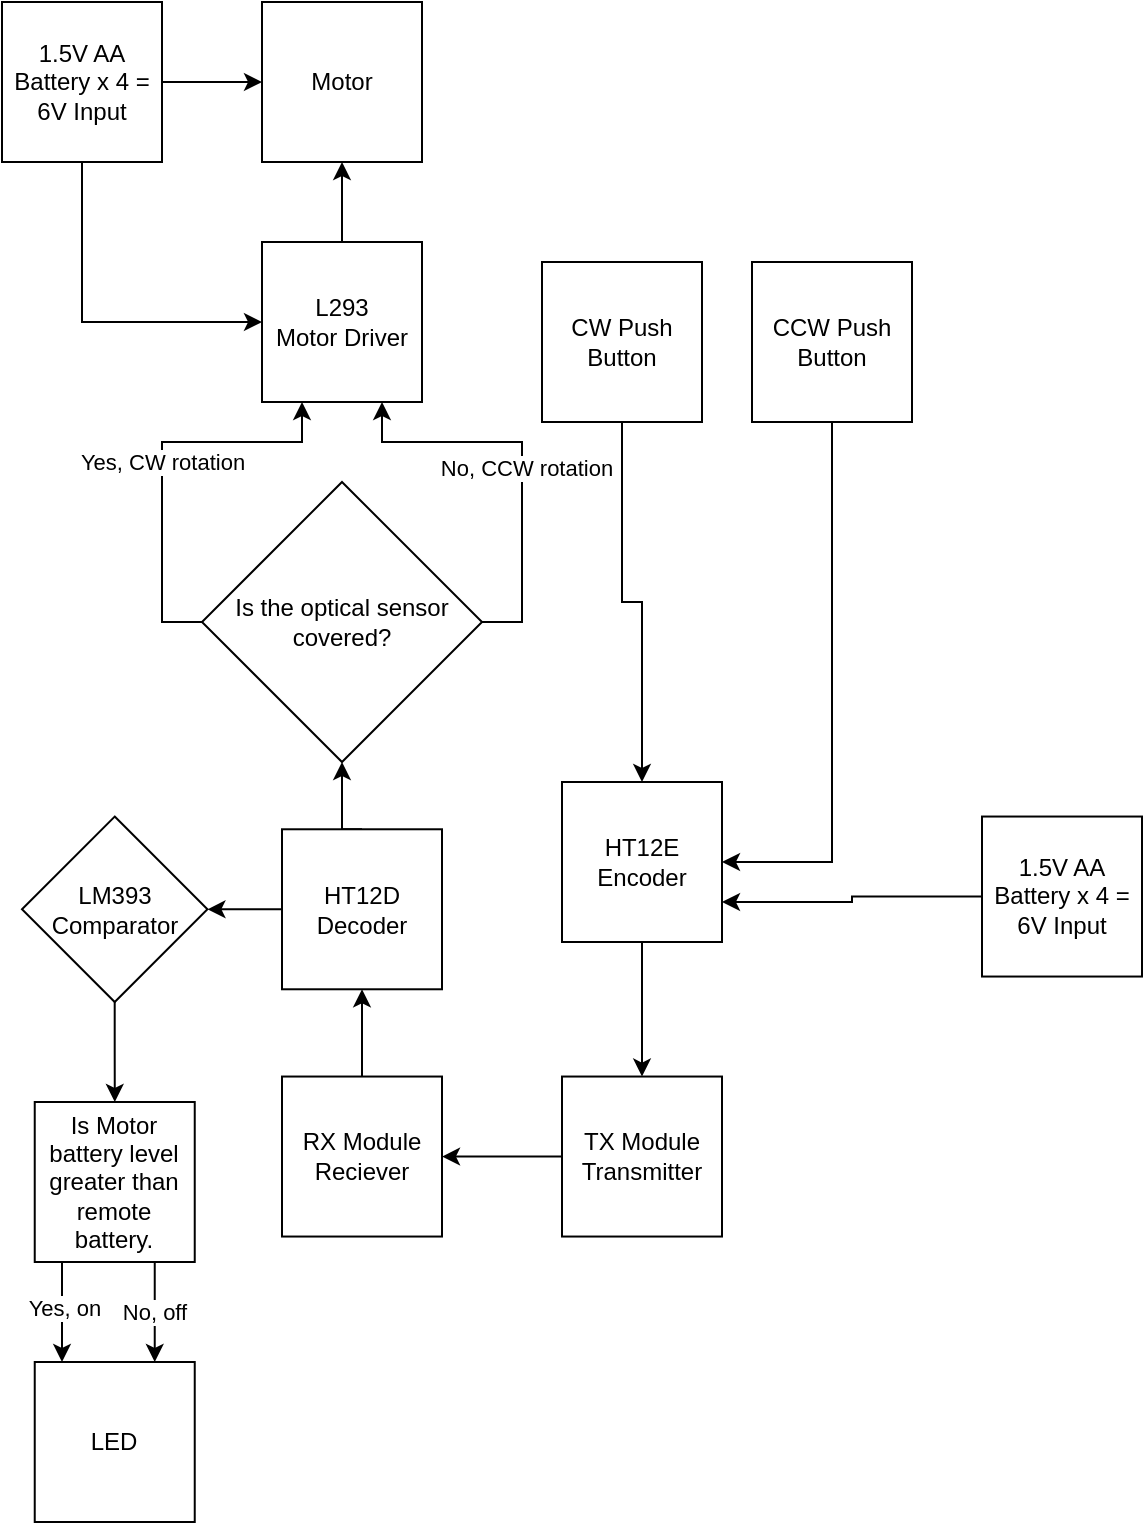<mxfile version="20.8.10" type="device"><diagram id="ARfkGEvWepTQ2RWpvIYI" name="Page-1"><mxGraphModel dx="977" dy="414" grid="1" gridSize="10" guides="1" tooltips="1" connect="1" arrows="1" fold="1" page="1" pageScale="1" pageWidth="850" pageHeight="1100" math="0" shadow="0"><root><mxCell id="0"/><mxCell id="1" parent="0"/><mxCell id="cOsHNouvvNJUA2nzm55C-10" value="" style="edgeStyle=orthogonalEdgeStyle;rounded=0;orthogonalLoop=1;jettySize=auto;html=1;" parent="1" source="cOsHNouvvNJUA2nzm55C-2" edge="1"><mxGeometry relative="1" as="geometry"><mxPoint x="140" y="80" as="targetPoint"/></mxGeometry></mxCell><mxCell id="cOsHNouvvNJUA2nzm55C-2" value="1.5V AA Battery x 4 = 6V Input" style="whiteSpace=wrap;html=1;aspect=fixed;" parent="1" vertex="1"><mxGeometry x="10" y="40" width="80" height="80" as="geometry"/></mxCell><mxCell id="cOsHNouvvNJUA2nzm55C-13" value="" style="endArrow=classic;html=1;rounded=0;fontSize=9;exitX=0.5;exitY=1;exitDx=0;exitDy=0;" parent="1" source="cOsHNouvvNJUA2nzm55C-2" edge="1"><mxGeometry width="50" height="50" relative="1" as="geometry"><mxPoint x="90" y="250" as="sourcePoint"/><mxPoint x="140" y="200" as="targetPoint"/><Array as="points"><mxPoint x="50" y="200"/></Array></mxGeometry></mxCell><mxCell id="4Spj56UHNQvx2p2okeLC-14" style="edgeStyle=orthogonalEdgeStyle;rounded=0;orthogonalLoop=1;jettySize=auto;html=1;exitX=0.5;exitY=0;exitDx=0;exitDy=0;entryX=0.5;entryY=1;entryDx=0;entryDy=0;" edge="1" parent="1" source="4Spj56UHNQvx2p2okeLC-1" target="4Spj56UHNQvx2p2okeLC-12"><mxGeometry relative="1" as="geometry"/></mxCell><mxCell id="4Spj56UHNQvx2p2okeLC-1" value="L293&lt;br&gt;Motor Driver" style="whiteSpace=wrap;html=1;aspect=fixed;" vertex="1" parent="1"><mxGeometry x="140" y="160" width="80" height="80" as="geometry"/></mxCell><mxCell id="4Spj56UHNQvx2p2okeLC-32" style="edgeStyle=orthogonalEdgeStyle;rounded=0;orthogonalLoop=1;jettySize=auto;html=1;exitX=0.5;exitY=0;exitDx=0;exitDy=0;entryX=0.5;entryY=1;entryDx=0;entryDy=0;" edge="1" parent="1" source="4Spj56UHNQvx2p2okeLC-2" target="4Spj56UHNQvx2p2okeLC-27"><mxGeometry relative="1" as="geometry"/></mxCell><mxCell id="4Spj56UHNQvx2p2okeLC-34" value="" style="edgeStyle=orthogonalEdgeStyle;rounded=0;orthogonalLoop=1;jettySize=auto;html=1;" edge="1" parent="1" source="4Spj56UHNQvx2p2okeLC-2" target="4Spj56UHNQvx2p2okeLC-33"><mxGeometry relative="1" as="geometry"/></mxCell><mxCell id="4Spj56UHNQvx2p2okeLC-2" value="HT12D Decoder" style="whiteSpace=wrap;html=1;aspect=fixed;" vertex="1" parent="1"><mxGeometry x="150" y="453.64" width="80" height="80" as="geometry"/></mxCell><mxCell id="4Spj56UHNQvx2p2okeLC-12" value="Motor" style="whiteSpace=wrap;html=1;aspect=fixed;" vertex="1" parent="1"><mxGeometry x="140" y="40" width="80" height="80" as="geometry"/></mxCell><mxCell id="4Spj56UHNQvx2p2okeLC-16" style="edgeStyle=orthogonalEdgeStyle;rounded=0;orthogonalLoop=1;jettySize=auto;html=1;exitX=0.5;exitY=0;exitDx=0;exitDy=0;entryX=0.5;entryY=1;entryDx=0;entryDy=0;" edge="1" parent="1" source="4Spj56UHNQvx2p2okeLC-15" target="4Spj56UHNQvx2p2okeLC-2"><mxGeometry relative="1" as="geometry"/></mxCell><mxCell id="4Spj56UHNQvx2p2okeLC-15" value="RX Module Reciever" style="whiteSpace=wrap;html=1;aspect=fixed;" vertex="1" parent="1"><mxGeometry x="150" y="577.27" width="80" height="80" as="geometry"/></mxCell><mxCell id="4Spj56UHNQvx2p2okeLC-26" style="edgeStyle=orthogonalEdgeStyle;rounded=0;orthogonalLoop=1;jettySize=auto;html=1;entryX=1;entryY=0.5;entryDx=0;entryDy=0;" edge="1" parent="1" source="4Spj56UHNQvx2p2okeLC-17" target="4Spj56UHNQvx2p2okeLC-15"><mxGeometry relative="1" as="geometry"/></mxCell><mxCell id="4Spj56UHNQvx2p2okeLC-17" value="TX Module Transmitter" style="whiteSpace=wrap;html=1;aspect=fixed;" vertex="1" parent="1"><mxGeometry x="290" y="577.27" width="80" height="80" as="geometry"/></mxCell><mxCell id="4Spj56UHNQvx2p2okeLC-19" style="edgeStyle=orthogonalEdgeStyle;rounded=0;orthogonalLoop=1;jettySize=auto;html=1;exitX=0;exitY=0.5;exitDx=0;exitDy=0;entryX=1;entryY=0.75;entryDx=0;entryDy=0;" edge="1" parent="1" source="4Spj56UHNQvx2p2okeLC-18" target="4Spj56UHNQvx2p2okeLC-22"><mxGeometry relative="1" as="geometry"><mxPoint x="425" y="340" as="targetPoint"/></mxGeometry></mxCell><mxCell id="4Spj56UHNQvx2p2okeLC-18" value="1.5V AA Battery x 4 = 6V Input" style="whiteSpace=wrap;html=1;aspect=fixed;" vertex="1" parent="1"><mxGeometry x="500" y="447.27" width="80" height="80" as="geometry"/></mxCell><mxCell id="4Spj56UHNQvx2p2okeLC-23" value="" style="edgeStyle=orthogonalEdgeStyle;rounded=0;orthogonalLoop=1;jettySize=auto;html=1;" edge="1" parent="1" source="4Spj56UHNQvx2p2okeLC-20" target="4Spj56UHNQvx2p2okeLC-22"><mxGeometry relative="1" as="geometry"/></mxCell><mxCell id="4Spj56UHNQvx2p2okeLC-20" value="CW&amp;nbsp;Push Button" style="whiteSpace=wrap;html=1;aspect=fixed;" vertex="1" parent="1"><mxGeometry x="280" y="170" width="80" height="80" as="geometry"/></mxCell><mxCell id="4Spj56UHNQvx2p2okeLC-24" style="edgeStyle=orthogonalEdgeStyle;rounded=0;orthogonalLoop=1;jettySize=auto;html=1;exitX=0.5;exitY=1;exitDx=0;exitDy=0;entryX=1;entryY=0.5;entryDx=0;entryDy=0;" edge="1" parent="1" source="4Spj56UHNQvx2p2okeLC-21" target="4Spj56UHNQvx2p2okeLC-22"><mxGeometry relative="1" as="geometry"/></mxCell><mxCell id="4Spj56UHNQvx2p2okeLC-21" value="CCW Push Button" style="whiteSpace=wrap;html=1;aspect=fixed;" vertex="1" parent="1"><mxGeometry x="385" y="170" width="80" height="80" as="geometry"/></mxCell><mxCell id="4Spj56UHNQvx2p2okeLC-25" style="edgeStyle=orthogonalEdgeStyle;rounded=0;orthogonalLoop=1;jettySize=auto;html=1;exitX=0.5;exitY=1;exitDx=0;exitDy=0;entryX=0.5;entryY=0;entryDx=0;entryDy=0;" edge="1" parent="1" source="4Spj56UHNQvx2p2okeLC-22" target="4Spj56UHNQvx2p2okeLC-17"><mxGeometry relative="1" as="geometry"/></mxCell><mxCell id="4Spj56UHNQvx2p2okeLC-22" value="HT12E&lt;br&gt;Encoder" style="whiteSpace=wrap;html=1;aspect=fixed;" vertex="1" parent="1"><mxGeometry x="290" y="430" width="80" height="80" as="geometry"/></mxCell><mxCell id="4Spj56UHNQvx2p2okeLC-28" value="Yes, CW rotation" style="edgeStyle=orthogonalEdgeStyle;rounded=0;orthogonalLoop=1;jettySize=auto;html=1;exitX=0;exitY=0.5;exitDx=0;exitDy=0;entryX=0.25;entryY=1;entryDx=0;entryDy=0;" edge="1" parent="1" source="4Spj56UHNQvx2p2okeLC-27" target="4Spj56UHNQvx2p2okeLC-1"><mxGeometry relative="1" as="geometry"/></mxCell><mxCell id="4Spj56UHNQvx2p2okeLC-30" style="edgeStyle=orthogonalEdgeStyle;rounded=0;orthogonalLoop=1;jettySize=auto;html=1;exitX=1;exitY=0.5;exitDx=0;exitDy=0;entryX=0.75;entryY=1;entryDx=0;entryDy=0;" edge="1" parent="1" source="4Spj56UHNQvx2p2okeLC-27" target="4Spj56UHNQvx2p2okeLC-1"><mxGeometry relative="1" as="geometry"/></mxCell><mxCell id="4Spj56UHNQvx2p2okeLC-31" value="No, CCW rotation" style="edgeLabel;html=1;align=center;verticalAlign=middle;resizable=0;points=[];" vertex="1" connectable="0" parent="4Spj56UHNQvx2p2okeLC-30"><mxGeometry x="-0.024" y="-2" relative="1" as="geometry"><mxPoint as="offset"/></mxGeometry></mxCell><mxCell id="4Spj56UHNQvx2p2okeLC-27" value="Is the optical sensor covered?" style="rhombus;whiteSpace=wrap;html=1;" vertex="1" parent="1"><mxGeometry x="110" y="280" width="140" height="140" as="geometry"/></mxCell><mxCell id="4Spj56UHNQvx2p2okeLC-36" value="" style="edgeStyle=orthogonalEdgeStyle;rounded=0;orthogonalLoop=1;jettySize=auto;html=1;" edge="1" parent="1" source="4Spj56UHNQvx2p2okeLC-33" target="4Spj56UHNQvx2p2okeLC-35"><mxGeometry relative="1" as="geometry"/></mxCell><mxCell id="4Spj56UHNQvx2p2okeLC-33" value="LM393&lt;br&gt;Comparator" style="rhombus;whiteSpace=wrap;html=1;" vertex="1" parent="1"><mxGeometry x="20" y="447.27" width="92.73" height="92.73" as="geometry"/></mxCell><mxCell id="4Spj56UHNQvx2p2okeLC-39" value="" style="edgeStyle=orthogonalEdgeStyle;rounded=0;orthogonalLoop=1;jettySize=auto;html=1;" edge="1" parent="1" source="4Spj56UHNQvx2p2okeLC-35" target="4Spj56UHNQvx2p2okeLC-38"><mxGeometry relative="1" as="geometry"><Array as="points"><mxPoint x="40" y="700"/><mxPoint x="40" y="700"/></Array></mxGeometry></mxCell><mxCell id="4Spj56UHNQvx2p2okeLC-40" value="Yes, on" style="edgeLabel;html=1;align=center;verticalAlign=middle;resizable=0;points=[];" vertex="1" connectable="0" parent="4Spj56UHNQvx2p2okeLC-39"><mxGeometry x="-0.093" y="1" relative="1" as="geometry"><mxPoint as="offset"/></mxGeometry></mxCell><mxCell id="4Spj56UHNQvx2p2okeLC-41" value="No, off" style="edgeStyle=orthogonalEdgeStyle;rounded=0;orthogonalLoop=1;jettySize=auto;html=1;exitX=0.75;exitY=1;exitDx=0;exitDy=0;entryX=0.75;entryY=0;entryDx=0;entryDy=0;" edge="1" parent="1" source="4Spj56UHNQvx2p2okeLC-35" target="4Spj56UHNQvx2p2okeLC-38"><mxGeometry relative="1" as="geometry"/></mxCell><mxCell id="4Spj56UHNQvx2p2okeLC-35" value="Is Motor battery level greater than remote battery." style="whiteSpace=wrap;html=1;aspect=fixed;" vertex="1" parent="1"><mxGeometry x="26.37" y="590" width="80" height="80" as="geometry"/></mxCell><mxCell id="4Spj56UHNQvx2p2okeLC-38" value="LED" style="whiteSpace=wrap;html=1;aspect=fixed;" vertex="1" parent="1"><mxGeometry x="26.37" y="720" width="80" height="80" as="geometry"/></mxCell></root></mxGraphModel></diagram></mxfile>